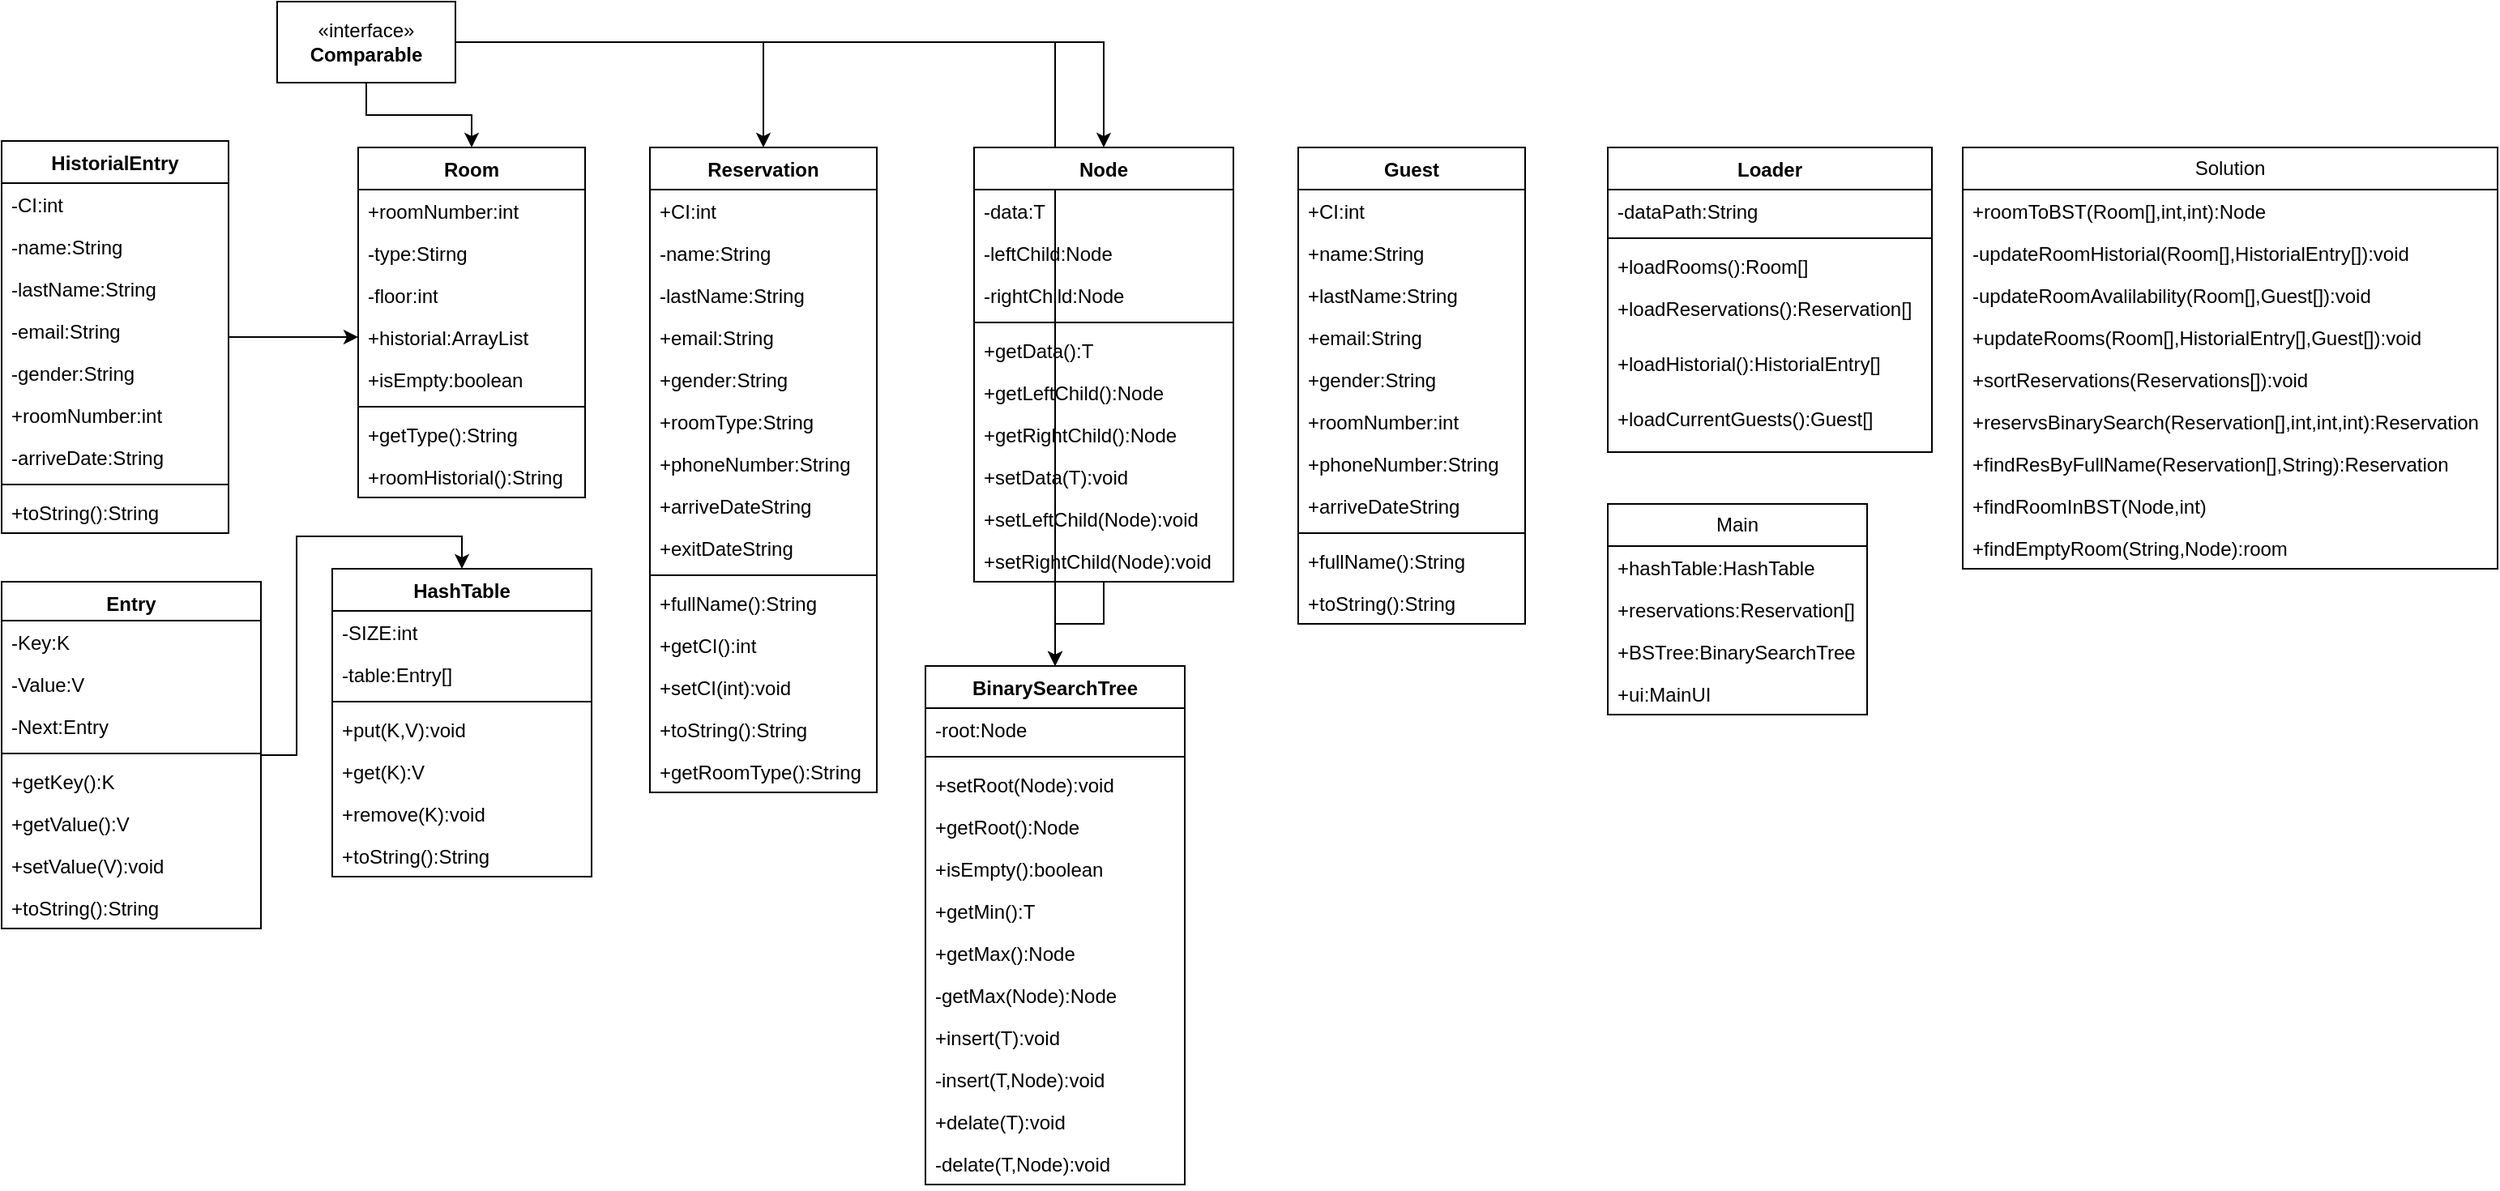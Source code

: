<mxfile version="21.5.2" type="github">
  <diagram name="Página-1" id="9d56kvR91II5bREh-H07">
    <mxGraphModel dx="880" dy="452" grid="1" gridSize="10" guides="1" tooltips="1" connect="1" arrows="1" fold="1" page="1" pageScale="1" pageWidth="827" pageHeight="1169" math="0" shadow="0">
      <root>
        <mxCell id="0" />
        <mxCell id="1" parent="0" />
        <mxCell id="7iWJkJuJJ0laCZjRY4Vl-5" value="Loader" style="swimlane;fontStyle=1;align=center;verticalAlign=top;childLayout=stackLayout;horizontal=1;startSize=26;horizontalStack=0;resizeParent=1;resizeParentMax=0;resizeLast=0;collapsible=1;marginBottom=0;whiteSpace=wrap;html=1;" vertex="1" parent="1">
          <mxGeometry x="1041" y="120" width="200" height="188" as="geometry" />
        </mxCell>
        <mxCell id="7iWJkJuJJ0laCZjRY4Vl-6" value="-dataPath:String" style="text;strokeColor=none;fillColor=none;align=left;verticalAlign=top;spacingLeft=4;spacingRight=4;overflow=hidden;rotatable=0;points=[[0,0.5],[1,0.5]];portConstraint=eastwest;whiteSpace=wrap;html=1;" vertex="1" parent="7iWJkJuJJ0laCZjRY4Vl-5">
          <mxGeometry y="26" width="200" height="26" as="geometry" />
        </mxCell>
        <mxCell id="7iWJkJuJJ0laCZjRY4Vl-7" value="" style="line;strokeWidth=1;fillColor=none;align=left;verticalAlign=middle;spacingTop=-1;spacingLeft=3;spacingRight=3;rotatable=0;labelPosition=right;points=[];portConstraint=eastwest;strokeColor=inherit;" vertex="1" parent="7iWJkJuJJ0laCZjRY4Vl-5">
          <mxGeometry y="52" width="200" height="8" as="geometry" />
        </mxCell>
        <mxCell id="7iWJkJuJJ0laCZjRY4Vl-8" value="+loadRooms():Room[]" style="text;strokeColor=none;fillColor=none;align=left;verticalAlign=top;spacingLeft=4;spacingRight=4;overflow=hidden;rotatable=0;points=[[0,0.5],[1,0.5]];portConstraint=eastwest;whiteSpace=wrap;html=1;" vertex="1" parent="7iWJkJuJJ0laCZjRY4Vl-5">
          <mxGeometry y="60" width="200" height="26" as="geometry" />
        </mxCell>
        <mxCell id="7iWJkJuJJ0laCZjRY4Vl-9" value="+loadReservations():Reservation[]" style="text;strokeColor=none;fillColor=none;align=left;verticalAlign=top;spacingLeft=4;spacingRight=4;overflow=hidden;rotatable=0;points=[[0,0.5],[1,0.5]];portConstraint=eastwest;whiteSpace=wrap;html=1;" vertex="1" parent="7iWJkJuJJ0laCZjRY4Vl-5">
          <mxGeometry y="86" width="200" height="34" as="geometry" />
        </mxCell>
        <mxCell id="7iWJkJuJJ0laCZjRY4Vl-10" value="+loadHistorial():HistorialEntry[]" style="text;strokeColor=none;fillColor=none;align=left;verticalAlign=top;spacingLeft=4;spacingRight=4;overflow=hidden;rotatable=0;points=[[0,0.5],[1,0.5]];portConstraint=eastwest;whiteSpace=wrap;html=1;" vertex="1" parent="7iWJkJuJJ0laCZjRY4Vl-5">
          <mxGeometry y="120" width="200" height="34" as="geometry" />
        </mxCell>
        <mxCell id="7iWJkJuJJ0laCZjRY4Vl-11" value="+loadCurrentGuests():Guest[]" style="text;strokeColor=none;fillColor=none;align=left;verticalAlign=top;spacingLeft=4;spacingRight=4;overflow=hidden;rotatable=0;points=[[0,0.5],[1,0.5]];portConstraint=eastwest;whiteSpace=wrap;html=1;" vertex="1" parent="7iWJkJuJJ0laCZjRY4Vl-5">
          <mxGeometry y="154" width="200" height="34" as="geometry" />
        </mxCell>
        <mxCell id="7iWJkJuJJ0laCZjRY4Vl-12" value="Room" style="swimlane;fontStyle=1;align=center;verticalAlign=top;childLayout=stackLayout;horizontal=1;startSize=26;horizontalStack=0;resizeParent=1;resizeParentMax=0;resizeLast=0;collapsible=1;marginBottom=0;whiteSpace=wrap;html=1;" vertex="1" parent="1">
          <mxGeometry x="270" y="120" width="140" height="216" as="geometry" />
        </mxCell>
        <mxCell id="7iWJkJuJJ0laCZjRY4Vl-13" value="+roomNumber:int" style="text;strokeColor=none;fillColor=none;align=left;verticalAlign=top;spacingLeft=4;spacingRight=4;overflow=hidden;rotatable=0;points=[[0,0.5],[1,0.5]];portConstraint=eastwest;whiteSpace=wrap;html=1;" vertex="1" parent="7iWJkJuJJ0laCZjRY4Vl-12">
          <mxGeometry y="26" width="140" height="26" as="geometry" />
        </mxCell>
        <mxCell id="7iWJkJuJJ0laCZjRY4Vl-16" value="-type:Stirng" style="text;strokeColor=none;fillColor=none;align=left;verticalAlign=top;spacingLeft=4;spacingRight=4;overflow=hidden;rotatable=0;points=[[0,0.5],[1,0.5]];portConstraint=eastwest;whiteSpace=wrap;html=1;" vertex="1" parent="7iWJkJuJJ0laCZjRY4Vl-12">
          <mxGeometry y="52" width="140" height="26" as="geometry" />
        </mxCell>
        <mxCell id="7iWJkJuJJ0laCZjRY4Vl-17" value="-floor:int" style="text;strokeColor=none;fillColor=none;align=left;verticalAlign=top;spacingLeft=4;spacingRight=4;overflow=hidden;rotatable=0;points=[[0,0.5],[1,0.5]];portConstraint=eastwest;whiteSpace=wrap;html=1;" vertex="1" parent="7iWJkJuJJ0laCZjRY4Vl-12">
          <mxGeometry y="78" width="140" height="26" as="geometry" />
        </mxCell>
        <mxCell id="7iWJkJuJJ0laCZjRY4Vl-18" value="+historial:ArrayList" style="text;strokeColor=none;fillColor=none;align=left;verticalAlign=top;spacingLeft=4;spacingRight=4;overflow=hidden;rotatable=0;points=[[0,0.5],[1,0.5]];portConstraint=eastwest;whiteSpace=wrap;html=1;" vertex="1" parent="7iWJkJuJJ0laCZjRY4Vl-12">
          <mxGeometry y="104" width="140" height="26" as="geometry" />
        </mxCell>
        <mxCell id="7iWJkJuJJ0laCZjRY4Vl-19" value="+isEmpty:boolean" style="text;strokeColor=none;fillColor=none;align=left;verticalAlign=top;spacingLeft=4;spacingRight=4;overflow=hidden;rotatable=0;points=[[0,0.5],[1,0.5]];portConstraint=eastwest;whiteSpace=wrap;html=1;" vertex="1" parent="7iWJkJuJJ0laCZjRY4Vl-12">
          <mxGeometry y="130" width="140" height="26" as="geometry" />
        </mxCell>
        <mxCell id="7iWJkJuJJ0laCZjRY4Vl-14" value="" style="line;strokeWidth=1;fillColor=none;align=left;verticalAlign=middle;spacingTop=-1;spacingLeft=3;spacingRight=3;rotatable=0;labelPosition=right;points=[];portConstraint=eastwest;strokeColor=inherit;" vertex="1" parent="7iWJkJuJJ0laCZjRY4Vl-12">
          <mxGeometry y="156" width="140" height="8" as="geometry" />
        </mxCell>
        <mxCell id="7iWJkJuJJ0laCZjRY4Vl-20" value="+getType():String" style="text;strokeColor=none;fillColor=none;align=left;verticalAlign=top;spacingLeft=4;spacingRight=4;overflow=hidden;rotatable=0;points=[[0,0.5],[1,0.5]];portConstraint=eastwest;whiteSpace=wrap;html=1;" vertex="1" parent="7iWJkJuJJ0laCZjRY4Vl-12">
          <mxGeometry y="164" width="140" height="26" as="geometry" />
        </mxCell>
        <mxCell id="7iWJkJuJJ0laCZjRY4Vl-21" value="+roomHistorial():String" style="text;strokeColor=none;fillColor=none;align=left;verticalAlign=top;spacingLeft=4;spacingRight=4;overflow=hidden;rotatable=0;points=[[0,0.5],[1,0.5]];portConstraint=eastwest;whiteSpace=wrap;html=1;" vertex="1" parent="7iWJkJuJJ0laCZjRY4Vl-12">
          <mxGeometry y="190" width="140" height="26" as="geometry" />
        </mxCell>
        <mxCell id="7iWJkJuJJ0laCZjRY4Vl-23" style="edgeStyle=orthogonalEdgeStyle;rounded=0;orthogonalLoop=1;jettySize=auto;html=1;entryX=0.5;entryY=0;entryDx=0;entryDy=0;" edge="1" parent="1" source="7iWJkJuJJ0laCZjRY4Vl-22" target="7iWJkJuJJ0laCZjRY4Vl-12">
          <mxGeometry relative="1" as="geometry" />
        </mxCell>
        <mxCell id="7iWJkJuJJ0laCZjRY4Vl-28" style="edgeStyle=orthogonalEdgeStyle;rounded=0;orthogonalLoop=1;jettySize=auto;html=1;entryX=0.5;entryY=0;entryDx=0;entryDy=0;" edge="1" parent="1" source="7iWJkJuJJ0laCZjRY4Vl-22" target="7iWJkJuJJ0laCZjRY4Vl-24">
          <mxGeometry relative="1" as="geometry" />
        </mxCell>
        <mxCell id="7iWJkJuJJ0laCZjRY4Vl-46" style="edgeStyle=orthogonalEdgeStyle;rounded=0;orthogonalLoop=1;jettySize=auto;html=1;entryX=0.5;entryY=0;entryDx=0;entryDy=0;" edge="1" parent="1" source="7iWJkJuJJ0laCZjRY4Vl-22" target="7iWJkJuJJ0laCZjRY4Vl-42">
          <mxGeometry relative="1" as="geometry" />
        </mxCell>
        <mxCell id="TbbatcDGDW8jOOFqijv0-23" style="edgeStyle=orthogonalEdgeStyle;rounded=0;orthogonalLoop=1;jettySize=auto;html=1;" edge="1" parent="1" source="7iWJkJuJJ0laCZjRY4Vl-22" target="TbbatcDGDW8jOOFqijv0-17">
          <mxGeometry relative="1" as="geometry" />
        </mxCell>
        <mxCell id="7iWJkJuJJ0laCZjRY4Vl-22" value="«interface»&lt;br&gt;&lt;b&gt;Comparable&lt;/b&gt;" style="html=1;whiteSpace=wrap;" vertex="1" parent="1">
          <mxGeometry x="220" y="30" width="110" height="50" as="geometry" />
        </mxCell>
        <mxCell id="7iWJkJuJJ0laCZjRY4Vl-24" value="Reservation" style="swimlane;fontStyle=1;align=center;verticalAlign=top;childLayout=stackLayout;horizontal=1;startSize=26;horizontalStack=0;resizeParent=1;resizeParentMax=0;resizeLast=0;collapsible=1;marginBottom=0;whiteSpace=wrap;html=1;" vertex="1" parent="1">
          <mxGeometry x="450" y="120" width="140" height="398" as="geometry" />
        </mxCell>
        <mxCell id="7iWJkJuJJ0laCZjRY4Vl-25" value="+CI:int" style="text;strokeColor=none;fillColor=none;align=left;verticalAlign=top;spacingLeft=4;spacingRight=4;overflow=hidden;rotatable=0;points=[[0,0.5],[1,0.5]];portConstraint=eastwest;whiteSpace=wrap;html=1;" vertex="1" parent="7iWJkJuJJ0laCZjRY4Vl-24">
          <mxGeometry y="26" width="140" height="26" as="geometry" />
        </mxCell>
        <mxCell id="7iWJkJuJJ0laCZjRY4Vl-29" value="-name:String" style="text;strokeColor=none;fillColor=none;align=left;verticalAlign=top;spacingLeft=4;spacingRight=4;overflow=hidden;rotatable=0;points=[[0,0.5],[1,0.5]];portConstraint=eastwest;whiteSpace=wrap;html=1;" vertex="1" parent="7iWJkJuJJ0laCZjRY4Vl-24">
          <mxGeometry y="52" width="140" height="26" as="geometry" />
        </mxCell>
        <mxCell id="7iWJkJuJJ0laCZjRY4Vl-30" value="-lastName:String" style="text;strokeColor=none;fillColor=none;align=left;verticalAlign=top;spacingLeft=4;spacingRight=4;overflow=hidden;rotatable=0;points=[[0,0.5],[1,0.5]];portConstraint=eastwest;whiteSpace=wrap;html=1;" vertex="1" parent="7iWJkJuJJ0laCZjRY4Vl-24">
          <mxGeometry y="78" width="140" height="26" as="geometry" />
        </mxCell>
        <mxCell id="7iWJkJuJJ0laCZjRY4Vl-31" value="+email:String" style="text;strokeColor=none;fillColor=none;align=left;verticalAlign=top;spacingLeft=4;spacingRight=4;overflow=hidden;rotatable=0;points=[[0,0.5],[1,0.5]];portConstraint=eastwest;whiteSpace=wrap;html=1;" vertex="1" parent="7iWJkJuJJ0laCZjRY4Vl-24">
          <mxGeometry y="104" width="140" height="26" as="geometry" />
        </mxCell>
        <mxCell id="7iWJkJuJJ0laCZjRY4Vl-32" value="+gender:String" style="text;strokeColor=none;fillColor=none;align=left;verticalAlign=top;spacingLeft=4;spacingRight=4;overflow=hidden;rotatable=0;points=[[0,0.5],[1,0.5]];portConstraint=eastwest;whiteSpace=wrap;html=1;" vertex="1" parent="7iWJkJuJJ0laCZjRY4Vl-24">
          <mxGeometry y="130" width="140" height="26" as="geometry" />
        </mxCell>
        <mxCell id="7iWJkJuJJ0laCZjRY4Vl-33" value="+roomType:String" style="text;strokeColor=none;fillColor=none;align=left;verticalAlign=top;spacingLeft=4;spacingRight=4;overflow=hidden;rotatable=0;points=[[0,0.5],[1,0.5]];portConstraint=eastwest;whiteSpace=wrap;html=1;" vertex="1" parent="7iWJkJuJJ0laCZjRY4Vl-24">
          <mxGeometry y="156" width="140" height="26" as="geometry" />
        </mxCell>
        <mxCell id="7iWJkJuJJ0laCZjRY4Vl-34" value="+phoneNumber:String" style="text;strokeColor=none;fillColor=none;align=left;verticalAlign=top;spacingLeft=4;spacingRight=4;overflow=hidden;rotatable=0;points=[[0,0.5],[1,0.5]];portConstraint=eastwest;whiteSpace=wrap;html=1;" vertex="1" parent="7iWJkJuJJ0laCZjRY4Vl-24">
          <mxGeometry y="182" width="140" height="26" as="geometry" />
        </mxCell>
        <mxCell id="7iWJkJuJJ0laCZjRY4Vl-35" value="+arriveDateString" style="text;strokeColor=none;fillColor=none;align=left;verticalAlign=top;spacingLeft=4;spacingRight=4;overflow=hidden;rotatable=0;points=[[0,0.5],[1,0.5]];portConstraint=eastwest;whiteSpace=wrap;html=1;" vertex="1" parent="7iWJkJuJJ0laCZjRY4Vl-24">
          <mxGeometry y="208" width="140" height="26" as="geometry" />
        </mxCell>
        <mxCell id="7iWJkJuJJ0laCZjRY4Vl-36" value="+exitDateString" style="text;strokeColor=none;fillColor=none;align=left;verticalAlign=top;spacingLeft=4;spacingRight=4;overflow=hidden;rotatable=0;points=[[0,0.5],[1,0.5]];portConstraint=eastwest;whiteSpace=wrap;html=1;" vertex="1" parent="7iWJkJuJJ0laCZjRY4Vl-24">
          <mxGeometry y="234" width="140" height="26" as="geometry" />
        </mxCell>
        <mxCell id="7iWJkJuJJ0laCZjRY4Vl-26" value="" style="line;strokeWidth=1;fillColor=none;align=left;verticalAlign=middle;spacingTop=-1;spacingLeft=3;spacingRight=3;rotatable=0;labelPosition=right;points=[];portConstraint=eastwest;strokeColor=inherit;" vertex="1" parent="7iWJkJuJJ0laCZjRY4Vl-24">
          <mxGeometry y="260" width="140" height="8" as="geometry" />
        </mxCell>
        <mxCell id="7iWJkJuJJ0laCZjRY4Vl-27" value="+fullName():String" style="text;strokeColor=none;fillColor=none;align=left;verticalAlign=top;spacingLeft=4;spacingRight=4;overflow=hidden;rotatable=0;points=[[0,0.5],[1,0.5]];portConstraint=eastwest;whiteSpace=wrap;html=1;" vertex="1" parent="7iWJkJuJJ0laCZjRY4Vl-24">
          <mxGeometry y="268" width="140" height="26" as="geometry" />
        </mxCell>
        <mxCell id="7iWJkJuJJ0laCZjRY4Vl-38" value="+getCI():int" style="text;strokeColor=none;fillColor=none;align=left;verticalAlign=top;spacingLeft=4;spacingRight=4;overflow=hidden;rotatable=0;points=[[0,0.5],[1,0.5]];portConstraint=eastwest;whiteSpace=wrap;html=1;" vertex="1" parent="7iWJkJuJJ0laCZjRY4Vl-24">
          <mxGeometry y="294" width="140" height="26" as="geometry" />
        </mxCell>
        <mxCell id="7iWJkJuJJ0laCZjRY4Vl-39" value="+setCI(int):void" style="text;strokeColor=none;fillColor=none;align=left;verticalAlign=top;spacingLeft=4;spacingRight=4;overflow=hidden;rotatable=0;points=[[0,0.5],[1,0.5]];portConstraint=eastwest;whiteSpace=wrap;html=1;" vertex="1" parent="7iWJkJuJJ0laCZjRY4Vl-24">
          <mxGeometry y="320" width="140" height="26" as="geometry" />
        </mxCell>
        <mxCell id="7iWJkJuJJ0laCZjRY4Vl-40" value="+toString():String" style="text;strokeColor=none;fillColor=none;align=left;verticalAlign=top;spacingLeft=4;spacingRight=4;overflow=hidden;rotatable=0;points=[[0,0.5],[1,0.5]];portConstraint=eastwest;whiteSpace=wrap;html=1;" vertex="1" parent="7iWJkJuJJ0laCZjRY4Vl-24">
          <mxGeometry y="346" width="140" height="26" as="geometry" />
        </mxCell>
        <mxCell id="7iWJkJuJJ0laCZjRY4Vl-41" value="+getRoomType():String" style="text;strokeColor=none;fillColor=none;align=left;verticalAlign=top;spacingLeft=4;spacingRight=4;overflow=hidden;rotatable=0;points=[[0,0.5],[1,0.5]];portConstraint=eastwest;whiteSpace=wrap;html=1;" vertex="1" parent="7iWJkJuJJ0laCZjRY4Vl-24">
          <mxGeometry y="372" width="140" height="26" as="geometry" />
        </mxCell>
        <mxCell id="TbbatcDGDW8jOOFqijv0-45" style="edgeStyle=orthogonalEdgeStyle;rounded=0;orthogonalLoop=1;jettySize=auto;html=1;entryX=0.5;entryY=0;entryDx=0;entryDy=0;" edge="1" parent="1" source="7iWJkJuJJ0laCZjRY4Vl-42" target="TbbatcDGDW8jOOFqijv0-17">
          <mxGeometry relative="1" as="geometry" />
        </mxCell>
        <mxCell id="7iWJkJuJJ0laCZjRY4Vl-42" value="Node" style="swimlane;fontStyle=1;align=center;verticalAlign=top;childLayout=stackLayout;horizontal=1;startSize=26;horizontalStack=0;resizeParent=1;resizeParentMax=0;resizeLast=0;collapsible=1;marginBottom=0;whiteSpace=wrap;html=1;" vertex="1" parent="1">
          <mxGeometry x="650" y="120" width="160" height="268" as="geometry" />
        </mxCell>
        <mxCell id="7iWJkJuJJ0laCZjRY4Vl-43" value="-data:T" style="text;strokeColor=none;fillColor=none;align=left;verticalAlign=top;spacingLeft=4;spacingRight=4;overflow=hidden;rotatable=0;points=[[0,0.5],[1,0.5]];portConstraint=eastwest;whiteSpace=wrap;html=1;" vertex="1" parent="7iWJkJuJJ0laCZjRY4Vl-42">
          <mxGeometry y="26" width="160" height="26" as="geometry" />
        </mxCell>
        <mxCell id="7iWJkJuJJ0laCZjRY4Vl-47" value="-leftChild:Node" style="text;strokeColor=none;fillColor=none;align=left;verticalAlign=top;spacingLeft=4;spacingRight=4;overflow=hidden;rotatable=0;points=[[0,0.5],[1,0.5]];portConstraint=eastwest;whiteSpace=wrap;html=1;" vertex="1" parent="7iWJkJuJJ0laCZjRY4Vl-42">
          <mxGeometry y="52" width="160" height="26" as="geometry" />
        </mxCell>
        <mxCell id="7iWJkJuJJ0laCZjRY4Vl-48" value="-rightChild:Node" style="text;strokeColor=none;fillColor=none;align=left;verticalAlign=top;spacingLeft=4;spacingRight=4;overflow=hidden;rotatable=0;points=[[0,0.5],[1,0.5]];portConstraint=eastwest;whiteSpace=wrap;html=1;" vertex="1" parent="7iWJkJuJJ0laCZjRY4Vl-42">
          <mxGeometry y="78" width="160" height="26" as="geometry" />
        </mxCell>
        <mxCell id="7iWJkJuJJ0laCZjRY4Vl-44" value="" style="line;strokeWidth=1;fillColor=none;align=left;verticalAlign=middle;spacingTop=-1;spacingLeft=3;spacingRight=3;rotatable=0;labelPosition=right;points=[];portConstraint=eastwest;strokeColor=inherit;" vertex="1" parent="7iWJkJuJJ0laCZjRY4Vl-42">
          <mxGeometry y="104" width="160" height="8" as="geometry" />
        </mxCell>
        <mxCell id="7iWJkJuJJ0laCZjRY4Vl-45" value="+getData():T" style="text;strokeColor=none;fillColor=none;align=left;verticalAlign=top;spacingLeft=4;spacingRight=4;overflow=hidden;rotatable=0;points=[[0,0.5],[1,0.5]];portConstraint=eastwest;whiteSpace=wrap;html=1;" vertex="1" parent="7iWJkJuJJ0laCZjRY4Vl-42">
          <mxGeometry y="112" width="160" height="26" as="geometry" />
        </mxCell>
        <mxCell id="7iWJkJuJJ0laCZjRY4Vl-49" value="+getLeftChild():Node" style="text;strokeColor=none;fillColor=none;align=left;verticalAlign=top;spacingLeft=4;spacingRight=4;overflow=hidden;rotatable=0;points=[[0,0.5],[1,0.5]];portConstraint=eastwest;whiteSpace=wrap;html=1;" vertex="1" parent="7iWJkJuJJ0laCZjRY4Vl-42">
          <mxGeometry y="138" width="160" height="26" as="geometry" />
        </mxCell>
        <mxCell id="7iWJkJuJJ0laCZjRY4Vl-50" value="+getRightChild():Node" style="text;strokeColor=none;fillColor=none;align=left;verticalAlign=top;spacingLeft=4;spacingRight=4;overflow=hidden;rotatable=0;points=[[0,0.5],[1,0.5]];portConstraint=eastwest;whiteSpace=wrap;html=1;" vertex="1" parent="7iWJkJuJJ0laCZjRY4Vl-42">
          <mxGeometry y="164" width="160" height="26" as="geometry" />
        </mxCell>
        <mxCell id="7iWJkJuJJ0laCZjRY4Vl-51" value="+setData(T):void" style="text;strokeColor=none;fillColor=none;align=left;verticalAlign=top;spacingLeft=4;spacingRight=4;overflow=hidden;rotatable=0;points=[[0,0.5],[1,0.5]];portConstraint=eastwest;whiteSpace=wrap;html=1;" vertex="1" parent="7iWJkJuJJ0laCZjRY4Vl-42">
          <mxGeometry y="190" width="160" height="26" as="geometry" />
        </mxCell>
        <mxCell id="7iWJkJuJJ0laCZjRY4Vl-52" value="+setLeftChild(Node):void" style="text;strokeColor=none;fillColor=none;align=left;verticalAlign=top;spacingLeft=4;spacingRight=4;overflow=hidden;rotatable=0;points=[[0,0.5],[1,0.5]];portConstraint=eastwest;whiteSpace=wrap;html=1;" vertex="1" parent="7iWJkJuJJ0laCZjRY4Vl-42">
          <mxGeometry y="216" width="160" height="26" as="geometry" />
        </mxCell>
        <mxCell id="7iWJkJuJJ0laCZjRY4Vl-53" value="+setRightChild(Node):void" style="text;strokeColor=none;fillColor=none;align=left;verticalAlign=top;spacingLeft=4;spacingRight=4;overflow=hidden;rotatable=0;points=[[0,0.5],[1,0.5]];portConstraint=eastwest;whiteSpace=wrap;html=1;" vertex="1" parent="7iWJkJuJJ0laCZjRY4Vl-42">
          <mxGeometry y="242" width="160" height="26" as="geometry" />
        </mxCell>
        <mxCell id="7iWJkJuJJ0laCZjRY4Vl-91" style="edgeStyle=orthogonalEdgeStyle;rounded=0;orthogonalLoop=1;jettySize=auto;html=1;entryX=0;entryY=0.5;entryDx=0;entryDy=0;" edge="1" parent="1" source="7iWJkJuJJ0laCZjRY4Vl-55" target="7iWJkJuJJ0laCZjRY4Vl-18">
          <mxGeometry relative="1" as="geometry" />
        </mxCell>
        <mxCell id="7iWJkJuJJ0laCZjRY4Vl-55" value="HistorialEntry" style="swimlane;fontStyle=1;align=center;verticalAlign=top;childLayout=stackLayout;horizontal=1;startSize=26;horizontalStack=0;resizeParent=1;resizeParentMax=0;resizeLast=0;collapsible=1;marginBottom=0;whiteSpace=wrap;html=1;" vertex="1" parent="1">
          <mxGeometry x="50" y="116" width="140" height="242" as="geometry" />
        </mxCell>
        <mxCell id="7iWJkJuJJ0laCZjRY4Vl-56" value="-CI:int" style="text;strokeColor=none;fillColor=none;align=left;verticalAlign=top;spacingLeft=4;spacingRight=4;overflow=hidden;rotatable=0;points=[[0,0.5],[1,0.5]];portConstraint=eastwest;whiteSpace=wrap;html=1;" vertex="1" parent="7iWJkJuJJ0laCZjRY4Vl-55">
          <mxGeometry y="26" width="140" height="26" as="geometry" />
        </mxCell>
        <mxCell id="7iWJkJuJJ0laCZjRY4Vl-57" value="-name:String" style="text;strokeColor=none;fillColor=none;align=left;verticalAlign=top;spacingLeft=4;spacingRight=4;overflow=hidden;rotatable=0;points=[[0,0.5],[1,0.5]];portConstraint=eastwest;whiteSpace=wrap;html=1;" vertex="1" parent="7iWJkJuJJ0laCZjRY4Vl-55">
          <mxGeometry y="52" width="140" height="26" as="geometry" />
        </mxCell>
        <mxCell id="7iWJkJuJJ0laCZjRY4Vl-58" value="-lastName:String" style="text;strokeColor=none;fillColor=none;align=left;verticalAlign=top;spacingLeft=4;spacingRight=4;overflow=hidden;rotatable=0;points=[[0,0.5],[1,0.5]];portConstraint=eastwest;whiteSpace=wrap;html=1;" vertex="1" parent="7iWJkJuJJ0laCZjRY4Vl-55">
          <mxGeometry y="78" width="140" height="26" as="geometry" />
        </mxCell>
        <mxCell id="7iWJkJuJJ0laCZjRY4Vl-59" value="-email:String" style="text;strokeColor=none;fillColor=none;align=left;verticalAlign=top;spacingLeft=4;spacingRight=4;overflow=hidden;rotatable=0;points=[[0,0.5],[1,0.5]];portConstraint=eastwest;whiteSpace=wrap;html=1;" vertex="1" parent="7iWJkJuJJ0laCZjRY4Vl-55">
          <mxGeometry y="104" width="140" height="26" as="geometry" />
        </mxCell>
        <mxCell id="7iWJkJuJJ0laCZjRY4Vl-60" value="-gender:String" style="text;strokeColor=none;fillColor=none;align=left;verticalAlign=top;spacingLeft=4;spacingRight=4;overflow=hidden;rotatable=0;points=[[0,0.5],[1,0.5]];portConstraint=eastwest;whiteSpace=wrap;html=1;" vertex="1" parent="7iWJkJuJJ0laCZjRY4Vl-55">
          <mxGeometry y="130" width="140" height="26" as="geometry" />
        </mxCell>
        <mxCell id="7iWJkJuJJ0laCZjRY4Vl-62" value="+roomNumber:int" style="text;strokeColor=none;fillColor=none;align=left;verticalAlign=top;spacingLeft=4;spacingRight=4;overflow=hidden;rotatable=0;points=[[0,0.5],[1,0.5]];portConstraint=eastwest;whiteSpace=wrap;html=1;" vertex="1" parent="7iWJkJuJJ0laCZjRY4Vl-55">
          <mxGeometry y="156" width="140" height="26" as="geometry" />
        </mxCell>
        <mxCell id="7iWJkJuJJ0laCZjRY4Vl-63" value="-arriveDate:String" style="text;strokeColor=none;fillColor=none;align=left;verticalAlign=top;spacingLeft=4;spacingRight=4;overflow=hidden;rotatable=0;points=[[0,0.5],[1,0.5]];portConstraint=eastwest;whiteSpace=wrap;html=1;" vertex="1" parent="7iWJkJuJJ0laCZjRY4Vl-55">
          <mxGeometry y="182" width="140" height="26" as="geometry" />
        </mxCell>
        <mxCell id="7iWJkJuJJ0laCZjRY4Vl-65" value="" style="line;strokeWidth=1;fillColor=none;align=left;verticalAlign=middle;spacingTop=-1;spacingLeft=3;spacingRight=3;rotatable=0;labelPosition=right;points=[];portConstraint=eastwest;strokeColor=inherit;" vertex="1" parent="7iWJkJuJJ0laCZjRY4Vl-55">
          <mxGeometry y="208" width="140" height="8" as="geometry" />
        </mxCell>
        <mxCell id="7iWJkJuJJ0laCZjRY4Vl-69" value="+toString():String" style="text;strokeColor=none;fillColor=none;align=left;verticalAlign=top;spacingLeft=4;spacingRight=4;overflow=hidden;rotatable=0;points=[[0,0.5],[1,0.5]];portConstraint=eastwest;whiteSpace=wrap;html=1;" vertex="1" parent="7iWJkJuJJ0laCZjRY4Vl-55">
          <mxGeometry y="216" width="140" height="26" as="geometry" />
        </mxCell>
        <mxCell id="7iWJkJuJJ0laCZjRY4Vl-90" style="edgeStyle=orthogonalEdgeStyle;rounded=0;orthogonalLoop=1;jettySize=auto;html=1;entryX=0.5;entryY=0;entryDx=0;entryDy=0;" edge="1" parent="1" source="7iWJkJuJJ0laCZjRY4Vl-71" target="7iWJkJuJJ0laCZjRY4Vl-82">
          <mxGeometry relative="1" as="geometry" />
        </mxCell>
        <mxCell id="7iWJkJuJJ0laCZjRY4Vl-71" value="Entry" style="swimlane;fontStyle=1;align=center;verticalAlign=top;childLayout=stackLayout;horizontal=1;startSize=24;horizontalStack=0;resizeParent=1;resizeParentMax=0;resizeLast=0;collapsible=1;marginBottom=0;whiteSpace=wrap;html=1;" vertex="1" parent="1">
          <mxGeometry x="50" y="388" width="160" height="214" as="geometry" />
        </mxCell>
        <mxCell id="7iWJkJuJJ0laCZjRY4Vl-72" value="-Key:K" style="text;strokeColor=none;fillColor=none;align=left;verticalAlign=top;spacingLeft=4;spacingRight=4;overflow=hidden;rotatable=0;points=[[0,0.5],[1,0.5]];portConstraint=eastwest;whiteSpace=wrap;html=1;" vertex="1" parent="7iWJkJuJJ0laCZjRY4Vl-71">
          <mxGeometry y="24" width="160" height="26" as="geometry" />
        </mxCell>
        <mxCell id="7iWJkJuJJ0laCZjRY4Vl-77" value="-Value:V" style="text;strokeColor=none;fillColor=none;align=left;verticalAlign=top;spacingLeft=4;spacingRight=4;overflow=hidden;rotatable=0;points=[[0,0.5],[1,0.5]];portConstraint=eastwest;whiteSpace=wrap;html=1;" vertex="1" parent="7iWJkJuJJ0laCZjRY4Vl-71">
          <mxGeometry y="50" width="160" height="26" as="geometry" />
        </mxCell>
        <mxCell id="7iWJkJuJJ0laCZjRY4Vl-78" value="-Next:Entry" style="text;strokeColor=none;fillColor=none;align=left;verticalAlign=top;spacingLeft=4;spacingRight=4;overflow=hidden;rotatable=0;points=[[0,0.5],[1,0.5]];portConstraint=eastwest;whiteSpace=wrap;html=1;" vertex="1" parent="7iWJkJuJJ0laCZjRY4Vl-71">
          <mxGeometry y="76" width="160" height="26" as="geometry" />
        </mxCell>
        <mxCell id="7iWJkJuJJ0laCZjRY4Vl-73" value="" style="line;strokeWidth=1;fillColor=none;align=left;verticalAlign=middle;spacingTop=-1;spacingLeft=3;spacingRight=3;rotatable=0;labelPosition=right;points=[];portConstraint=eastwest;strokeColor=inherit;" vertex="1" parent="7iWJkJuJJ0laCZjRY4Vl-71">
          <mxGeometry y="102" width="160" height="8" as="geometry" />
        </mxCell>
        <mxCell id="7iWJkJuJJ0laCZjRY4Vl-74" value="+getKey():K" style="text;strokeColor=none;fillColor=none;align=left;verticalAlign=top;spacingLeft=4;spacingRight=4;overflow=hidden;rotatable=0;points=[[0,0.5],[1,0.5]];portConstraint=eastwest;whiteSpace=wrap;html=1;" vertex="1" parent="7iWJkJuJJ0laCZjRY4Vl-71">
          <mxGeometry y="110" width="160" height="26" as="geometry" />
        </mxCell>
        <mxCell id="7iWJkJuJJ0laCZjRY4Vl-79" value="+getValue():V" style="text;strokeColor=none;fillColor=none;align=left;verticalAlign=top;spacingLeft=4;spacingRight=4;overflow=hidden;rotatable=0;points=[[0,0.5],[1,0.5]];portConstraint=eastwest;whiteSpace=wrap;html=1;" vertex="1" parent="7iWJkJuJJ0laCZjRY4Vl-71">
          <mxGeometry y="136" width="160" height="26" as="geometry" />
        </mxCell>
        <mxCell id="7iWJkJuJJ0laCZjRY4Vl-81" value="+setValue(V):void" style="text;strokeColor=none;fillColor=none;align=left;verticalAlign=top;spacingLeft=4;spacingRight=4;overflow=hidden;rotatable=0;points=[[0,0.5],[1,0.5]];portConstraint=eastwest;whiteSpace=wrap;html=1;" vertex="1" parent="7iWJkJuJJ0laCZjRY4Vl-71">
          <mxGeometry y="162" width="160" height="26" as="geometry" />
        </mxCell>
        <mxCell id="7iWJkJuJJ0laCZjRY4Vl-80" value="+toString():String" style="text;strokeColor=none;fillColor=none;align=left;verticalAlign=top;spacingLeft=4;spacingRight=4;overflow=hidden;rotatable=0;points=[[0,0.5],[1,0.5]];portConstraint=eastwest;whiteSpace=wrap;html=1;" vertex="1" parent="7iWJkJuJJ0laCZjRY4Vl-71">
          <mxGeometry y="188" width="160" height="26" as="geometry" />
        </mxCell>
        <mxCell id="7iWJkJuJJ0laCZjRY4Vl-82" value="HashTable" style="swimlane;fontStyle=1;align=center;verticalAlign=top;childLayout=stackLayout;horizontal=1;startSize=26;horizontalStack=0;resizeParent=1;resizeParentMax=0;resizeLast=0;collapsible=1;marginBottom=0;whiteSpace=wrap;html=1;" vertex="1" parent="1">
          <mxGeometry x="254" y="380" width="160" height="190" as="geometry" />
        </mxCell>
        <mxCell id="7iWJkJuJJ0laCZjRY4Vl-83" value="-SIZE:int" style="text;strokeColor=none;fillColor=none;align=left;verticalAlign=top;spacingLeft=4;spacingRight=4;overflow=hidden;rotatable=0;points=[[0,0.5],[1,0.5]];portConstraint=eastwest;whiteSpace=wrap;html=1;" vertex="1" parent="7iWJkJuJJ0laCZjRY4Vl-82">
          <mxGeometry y="26" width="160" height="26" as="geometry" />
        </mxCell>
        <mxCell id="7iWJkJuJJ0laCZjRY4Vl-86" value="-table:Entry[]" style="text;strokeColor=none;fillColor=none;align=left;verticalAlign=top;spacingLeft=4;spacingRight=4;overflow=hidden;rotatable=0;points=[[0,0.5],[1,0.5]];portConstraint=eastwest;whiteSpace=wrap;html=1;" vertex="1" parent="7iWJkJuJJ0laCZjRY4Vl-82">
          <mxGeometry y="52" width="160" height="26" as="geometry" />
        </mxCell>
        <mxCell id="7iWJkJuJJ0laCZjRY4Vl-84" value="" style="line;strokeWidth=1;fillColor=none;align=left;verticalAlign=middle;spacingTop=-1;spacingLeft=3;spacingRight=3;rotatable=0;labelPosition=right;points=[];portConstraint=eastwest;strokeColor=inherit;" vertex="1" parent="7iWJkJuJJ0laCZjRY4Vl-82">
          <mxGeometry y="78" width="160" height="8" as="geometry" />
        </mxCell>
        <mxCell id="7iWJkJuJJ0laCZjRY4Vl-85" value="+put(K,V):void" style="text;strokeColor=none;fillColor=none;align=left;verticalAlign=top;spacingLeft=4;spacingRight=4;overflow=hidden;rotatable=0;points=[[0,0.5],[1,0.5]];portConstraint=eastwest;whiteSpace=wrap;html=1;" vertex="1" parent="7iWJkJuJJ0laCZjRY4Vl-82">
          <mxGeometry y="86" width="160" height="26" as="geometry" />
        </mxCell>
        <mxCell id="7iWJkJuJJ0laCZjRY4Vl-87" value="+get(K):V" style="text;strokeColor=none;fillColor=none;align=left;verticalAlign=top;spacingLeft=4;spacingRight=4;overflow=hidden;rotatable=0;points=[[0,0.5],[1,0.5]];portConstraint=eastwest;whiteSpace=wrap;html=1;" vertex="1" parent="7iWJkJuJJ0laCZjRY4Vl-82">
          <mxGeometry y="112" width="160" height="26" as="geometry" />
        </mxCell>
        <mxCell id="7iWJkJuJJ0laCZjRY4Vl-88" value="+remove(K):void" style="text;strokeColor=none;fillColor=none;align=left;verticalAlign=top;spacingLeft=4;spacingRight=4;overflow=hidden;rotatable=0;points=[[0,0.5],[1,0.5]];portConstraint=eastwest;whiteSpace=wrap;html=1;" vertex="1" parent="7iWJkJuJJ0laCZjRY4Vl-82">
          <mxGeometry y="138" width="160" height="26" as="geometry" />
        </mxCell>
        <mxCell id="7iWJkJuJJ0laCZjRY4Vl-89" value="+toString():String" style="text;strokeColor=none;fillColor=none;align=left;verticalAlign=top;spacingLeft=4;spacingRight=4;overflow=hidden;rotatable=0;points=[[0,0.5],[1,0.5]];portConstraint=eastwest;whiteSpace=wrap;html=1;" vertex="1" parent="7iWJkJuJJ0laCZjRY4Vl-82">
          <mxGeometry y="164" width="160" height="26" as="geometry" />
        </mxCell>
        <mxCell id="TbbatcDGDW8jOOFqijv0-1" value="Guest" style="swimlane;fontStyle=1;align=center;verticalAlign=top;childLayout=stackLayout;horizontal=1;startSize=26;horizontalStack=0;resizeParent=1;resizeParentMax=0;resizeLast=0;collapsible=1;marginBottom=0;whiteSpace=wrap;html=1;" vertex="1" parent="1">
          <mxGeometry x="850" y="120" width="140" height="294" as="geometry" />
        </mxCell>
        <mxCell id="TbbatcDGDW8jOOFqijv0-2" value="+CI:int" style="text;strokeColor=none;fillColor=none;align=left;verticalAlign=top;spacingLeft=4;spacingRight=4;overflow=hidden;rotatable=0;points=[[0,0.5],[1,0.5]];portConstraint=eastwest;whiteSpace=wrap;html=1;" vertex="1" parent="TbbatcDGDW8jOOFqijv0-1">
          <mxGeometry y="26" width="140" height="26" as="geometry" />
        </mxCell>
        <mxCell id="TbbatcDGDW8jOOFqijv0-3" value="+name:String" style="text;strokeColor=none;fillColor=none;align=left;verticalAlign=top;spacingLeft=4;spacingRight=4;overflow=hidden;rotatable=0;points=[[0,0.5],[1,0.5]];portConstraint=eastwest;whiteSpace=wrap;html=1;" vertex="1" parent="TbbatcDGDW8jOOFqijv0-1">
          <mxGeometry y="52" width="140" height="26" as="geometry" />
        </mxCell>
        <mxCell id="TbbatcDGDW8jOOFqijv0-4" value="+lastName:String" style="text;strokeColor=none;fillColor=none;align=left;verticalAlign=top;spacingLeft=4;spacingRight=4;overflow=hidden;rotatable=0;points=[[0,0.5],[1,0.5]];portConstraint=eastwest;whiteSpace=wrap;html=1;" vertex="1" parent="TbbatcDGDW8jOOFqijv0-1">
          <mxGeometry y="78" width="140" height="26" as="geometry" />
        </mxCell>
        <mxCell id="TbbatcDGDW8jOOFqijv0-5" value="+email:String" style="text;strokeColor=none;fillColor=none;align=left;verticalAlign=top;spacingLeft=4;spacingRight=4;overflow=hidden;rotatable=0;points=[[0,0.5],[1,0.5]];portConstraint=eastwest;whiteSpace=wrap;html=1;" vertex="1" parent="TbbatcDGDW8jOOFqijv0-1">
          <mxGeometry y="104" width="140" height="26" as="geometry" />
        </mxCell>
        <mxCell id="TbbatcDGDW8jOOFqijv0-6" value="+gender:String" style="text;strokeColor=none;fillColor=none;align=left;verticalAlign=top;spacingLeft=4;spacingRight=4;overflow=hidden;rotatable=0;points=[[0,0.5],[1,0.5]];portConstraint=eastwest;whiteSpace=wrap;html=1;" vertex="1" parent="TbbatcDGDW8jOOFqijv0-1">
          <mxGeometry y="130" width="140" height="26" as="geometry" />
        </mxCell>
        <mxCell id="TbbatcDGDW8jOOFqijv0-7" value="+roomNumber:int" style="text;strokeColor=none;fillColor=none;align=left;verticalAlign=top;spacingLeft=4;spacingRight=4;overflow=hidden;rotatable=0;points=[[0,0.5],[1,0.5]];portConstraint=eastwest;whiteSpace=wrap;html=1;" vertex="1" parent="TbbatcDGDW8jOOFqijv0-1">
          <mxGeometry y="156" width="140" height="26" as="geometry" />
        </mxCell>
        <mxCell id="TbbatcDGDW8jOOFqijv0-8" value="+phoneNumber:String" style="text;strokeColor=none;fillColor=none;align=left;verticalAlign=top;spacingLeft=4;spacingRight=4;overflow=hidden;rotatable=0;points=[[0,0.5],[1,0.5]];portConstraint=eastwest;whiteSpace=wrap;html=1;" vertex="1" parent="TbbatcDGDW8jOOFqijv0-1">
          <mxGeometry y="182" width="140" height="26" as="geometry" />
        </mxCell>
        <mxCell id="TbbatcDGDW8jOOFqijv0-9" value="+arriveDateString" style="text;strokeColor=none;fillColor=none;align=left;verticalAlign=top;spacingLeft=4;spacingRight=4;overflow=hidden;rotatable=0;points=[[0,0.5],[1,0.5]];portConstraint=eastwest;whiteSpace=wrap;html=1;" vertex="1" parent="TbbatcDGDW8jOOFqijv0-1">
          <mxGeometry y="208" width="140" height="26" as="geometry" />
        </mxCell>
        <mxCell id="TbbatcDGDW8jOOFqijv0-11" value="" style="line;strokeWidth=1;fillColor=none;align=left;verticalAlign=middle;spacingTop=-1;spacingLeft=3;spacingRight=3;rotatable=0;labelPosition=right;points=[];portConstraint=eastwest;strokeColor=inherit;" vertex="1" parent="TbbatcDGDW8jOOFqijv0-1">
          <mxGeometry y="234" width="140" height="8" as="geometry" />
        </mxCell>
        <mxCell id="TbbatcDGDW8jOOFqijv0-12" value="+fullName():String" style="text;strokeColor=none;fillColor=none;align=left;verticalAlign=top;spacingLeft=4;spacingRight=4;overflow=hidden;rotatable=0;points=[[0,0.5],[1,0.5]];portConstraint=eastwest;whiteSpace=wrap;html=1;" vertex="1" parent="TbbatcDGDW8jOOFqijv0-1">
          <mxGeometry y="242" width="140" height="26" as="geometry" />
        </mxCell>
        <mxCell id="TbbatcDGDW8jOOFqijv0-15" value="+toString():String" style="text;strokeColor=none;fillColor=none;align=left;verticalAlign=top;spacingLeft=4;spacingRight=4;overflow=hidden;rotatable=0;points=[[0,0.5],[1,0.5]];portConstraint=eastwest;whiteSpace=wrap;html=1;" vertex="1" parent="TbbatcDGDW8jOOFqijv0-1">
          <mxGeometry y="268" width="140" height="26" as="geometry" />
        </mxCell>
        <mxCell id="TbbatcDGDW8jOOFqijv0-17" value="BinarySearchTree" style="swimlane;fontStyle=1;align=center;verticalAlign=top;childLayout=stackLayout;horizontal=1;startSize=26;horizontalStack=0;resizeParent=1;resizeParentMax=0;resizeLast=0;collapsible=1;marginBottom=0;whiteSpace=wrap;html=1;" vertex="1" parent="1">
          <mxGeometry x="620" y="440" width="160" height="320" as="geometry" />
        </mxCell>
        <mxCell id="TbbatcDGDW8jOOFqijv0-18" value="-root:Node" style="text;strokeColor=none;fillColor=none;align=left;verticalAlign=top;spacingLeft=4;spacingRight=4;overflow=hidden;rotatable=0;points=[[0,0.5],[1,0.5]];portConstraint=eastwest;whiteSpace=wrap;html=1;" vertex="1" parent="TbbatcDGDW8jOOFqijv0-17">
          <mxGeometry y="26" width="160" height="26" as="geometry" />
        </mxCell>
        <mxCell id="TbbatcDGDW8jOOFqijv0-19" value="" style="line;strokeWidth=1;fillColor=none;align=left;verticalAlign=middle;spacingTop=-1;spacingLeft=3;spacingRight=3;rotatable=0;labelPosition=right;points=[];portConstraint=eastwest;strokeColor=inherit;" vertex="1" parent="TbbatcDGDW8jOOFqijv0-17">
          <mxGeometry y="52" width="160" height="8" as="geometry" />
        </mxCell>
        <mxCell id="TbbatcDGDW8jOOFqijv0-20" value="+setRoot(Node):void" style="text;strokeColor=none;fillColor=none;align=left;verticalAlign=top;spacingLeft=4;spacingRight=4;overflow=hidden;rotatable=0;points=[[0,0.5],[1,0.5]];portConstraint=eastwest;whiteSpace=wrap;html=1;" vertex="1" parent="TbbatcDGDW8jOOFqijv0-17">
          <mxGeometry y="60" width="160" height="26" as="geometry" />
        </mxCell>
        <mxCell id="TbbatcDGDW8jOOFqijv0-24" value="+getRoot():Node" style="text;strokeColor=none;fillColor=none;align=left;verticalAlign=top;spacingLeft=4;spacingRight=4;overflow=hidden;rotatable=0;points=[[0,0.5],[1,0.5]];portConstraint=eastwest;whiteSpace=wrap;html=1;" vertex="1" parent="TbbatcDGDW8jOOFqijv0-17">
          <mxGeometry y="86" width="160" height="26" as="geometry" />
        </mxCell>
        <mxCell id="TbbatcDGDW8jOOFqijv0-25" value="+isEmpty():boolean" style="text;strokeColor=none;fillColor=none;align=left;verticalAlign=top;spacingLeft=4;spacingRight=4;overflow=hidden;rotatable=0;points=[[0,0.5],[1,0.5]];portConstraint=eastwest;whiteSpace=wrap;html=1;" vertex="1" parent="TbbatcDGDW8jOOFqijv0-17">
          <mxGeometry y="112" width="160" height="26" as="geometry" />
        </mxCell>
        <mxCell id="TbbatcDGDW8jOOFqijv0-26" value="+getMin():T" style="text;strokeColor=none;fillColor=none;align=left;verticalAlign=top;spacingLeft=4;spacingRight=4;overflow=hidden;rotatable=0;points=[[0,0.5],[1,0.5]];portConstraint=eastwest;whiteSpace=wrap;html=1;" vertex="1" parent="TbbatcDGDW8jOOFqijv0-17">
          <mxGeometry y="138" width="160" height="26" as="geometry" />
        </mxCell>
        <mxCell id="TbbatcDGDW8jOOFqijv0-27" value="+getMax():Node" style="text;strokeColor=none;fillColor=none;align=left;verticalAlign=top;spacingLeft=4;spacingRight=4;overflow=hidden;rotatable=0;points=[[0,0.5],[1,0.5]];portConstraint=eastwest;whiteSpace=wrap;html=1;" vertex="1" parent="TbbatcDGDW8jOOFqijv0-17">
          <mxGeometry y="164" width="160" height="26" as="geometry" />
        </mxCell>
        <mxCell id="TbbatcDGDW8jOOFqijv0-28" value="-getMax(Node):Node" style="text;strokeColor=none;fillColor=none;align=left;verticalAlign=top;spacingLeft=4;spacingRight=4;overflow=hidden;rotatable=0;points=[[0,0.5],[1,0.5]];portConstraint=eastwest;whiteSpace=wrap;html=1;" vertex="1" parent="TbbatcDGDW8jOOFqijv0-17">
          <mxGeometry y="190" width="160" height="26" as="geometry" />
        </mxCell>
        <mxCell id="TbbatcDGDW8jOOFqijv0-29" value="+insert(T):void" style="text;strokeColor=none;fillColor=none;align=left;verticalAlign=top;spacingLeft=4;spacingRight=4;overflow=hidden;rotatable=0;points=[[0,0.5],[1,0.5]];portConstraint=eastwest;whiteSpace=wrap;html=1;" vertex="1" parent="TbbatcDGDW8jOOFqijv0-17">
          <mxGeometry y="216" width="160" height="26" as="geometry" />
        </mxCell>
        <mxCell id="TbbatcDGDW8jOOFqijv0-30" value="-insert(T,Node):void" style="text;strokeColor=none;fillColor=none;align=left;verticalAlign=top;spacingLeft=4;spacingRight=4;overflow=hidden;rotatable=0;points=[[0,0.5],[1,0.5]];portConstraint=eastwest;whiteSpace=wrap;html=1;" vertex="1" parent="TbbatcDGDW8jOOFqijv0-17">
          <mxGeometry y="242" width="160" height="26" as="geometry" />
        </mxCell>
        <mxCell id="TbbatcDGDW8jOOFqijv0-31" value="+delate(T):void" style="text;strokeColor=none;fillColor=none;align=left;verticalAlign=top;spacingLeft=4;spacingRight=4;overflow=hidden;rotatable=0;points=[[0,0.5],[1,0.5]];portConstraint=eastwest;whiteSpace=wrap;html=1;" vertex="1" parent="TbbatcDGDW8jOOFqijv0-17">
          <mxGeometry y="268" width="160" height="26" as="geometry" />
        </mxCell>
        <mxCell id="TbbatcDGDW8jOOFqijv0-32" value="-delate(T,Node):void" style="text;strokeColor=none;fillColor=none;align=left;verticalAlign=top;spacingLeft=4;spacingRight=4;overflow=hidden;rotatable=0;points=[[0,0.5],[1,0.5]];portConstraint=eastwest;whiteSpace=wrap;html=1;" vertex="1" parent="TbbatcDGDW8jOOFqijv0-17">
          <mxGeometry y="294" width="160" height="26" as="geometry" />
        </mxCell>
        <mxCell id="TbbatcDGDW8jOOFqijv0-34" value="Solution" style="swimlane;fontStyle=0;childLayout=stackLayout;horizontal=1;startSize=26;fillColor=none;horizontalStack=0;resizeParent=1;resizeParentMax=0;resizeLast=0;collapsible=1;marginBottom=0;whiteSpace=wrap;html=1;" vertex="1" parent="1">
          <mxGeometry x="1260" y="120" width="330" height="260" as="geometry" />
        </mxCell>
        <mxCell id="TbbatcDGDW8jOOFqijv0-35" value="+roomToBST(Room[],int,int):Node" style="text;strokeColor=none;fillColor=none;align=left;verticalAlign=top;spacingLeft=4;spacingRight=4;overflow=hidden;rotatable=0;points=[[0,0.5],[1,0.5]];portConstraint=eastwest;whiteSpace=wrap;html=1;" vertex="1" parent="TbbatcDGDW8jOOFqijv0-34">
          <mxGeometry y="26" width="330" height="26" as="geometry" />
        </mxCell>
        <mxCell id="TbbatcDGDW8jOOFqijv0-36" value="-updateRoomHistorial(Room[],HistorialEntry[]):void" style="text;strokeColor=none;fillColor=none;align=left;verticalAlign=top;spacingLeft=4;spacingRight=4;overflow=hidden;rotatable=0;points=[[0,0.5],[1,0.5]];portConstraint=eastwest;whiteSpace=wrap;html=1;" vertex="1" parent="TbbatcDGDW8jOOFqijv0-34">
          <mxGeometry y="52" width="330" height="26" as="geometry" />
        </mxCell>
        <mxCell id="TbbatcDGDW8jOOFqijv0-37" value="-updateRoomAvalilability(Room[],Guest[]):void" style="text;strokeColor=none;fillColor=none;align=left;verticalAlign=top;spacingLeft=4;spacingRight=4;overflow=hidden;rotatable=0;points=[[0,0.5],[1,0.5]];portConstraint=eastwest;whiteSpace=wrap;html=1;" vertex="1" parent="TbbatcDGDW8jOOFqijv0-34">
          <mxGeometry y="78" width="330" height="26" as="geometry" />
        </mxCell>
        <mxCell id="TbbatcDGDW8jOOFqijv0-39" value="+updateRooms(Room[],HistorialEntry[],Guest[]):void" style="text;strokeColor=none;fillColor=none;align=left;verticalAlign=top;spacingLeft=4;spacingRight=4;overflow=hidden;rotatable=0;points=[[0,0.5],[1,0.5]];portConstraint=eastwest;whiteSpace=wrap;html=1;" vertex="1" parent="TbbatcDGDW8jOOFqijv0-34">
          <mxGeometry y="104" width="330" height="26" as="geometry" />
        </mxCell>
        <mxCell id="TbbatcDGDW8jOOFqijv0-40" value="+sortReservations(Reservations[]):void" style="text;strokeColor=none;fillColor=none;align=left;verticalAlign=top;spacingLeft=4;spacingRight=4;overflow=hidden;rotatable=0;points=[[0,0.5],[1,0.5]];portConstraint=eastwest;whiteSpace=wrap;html=1;" vertex="1" parent="TbbatcDGDW8jOOFqijv0-34">
          <mxGeometry y="130" width="330" height="26" as="geometry" />
        </mxCell>
        <mxCell id="TbbatcDGDW8jOOFqijv0-41" value="+reservsBinarySearch(Reservation[],int,int,int):Reservation" style="text;strokeColor=none;fillColor=none;align=left;verticalAlign=top;spacingLeft=4;spacingRight=4;overflow=hidden;rotatable=0;points=[[0,0.5],[1,0.5]];portConstraint=eastwest;whiteSpace=wrap;html=1;" vertex="1" parent="TbbatcDGDW8jOOFqijv0-34">
          <mxGeometry y="156" width="330" height="26" as="geometry" />
        </mxCell>
        <mxCell id="TbbatcDGDW8jOOFqijv0-42" value="+findResByFullName(Reservation[],String):Reservation" style="text;strokeColor=none;fillColor=none;align=left;verticalAlign=top;spacingLeft=4;spacingRight=4;overflow=hidden;rotatable=0;points=[[0,0.5],[1,0.5]];portConstraint=eastwest;whiteSpace=wrap;html=1;" vertex="1" parent="TbbatcDGDW8jOOFqijv0-34">
          <mxGeometry y="182" width="330" height="26" as="geometry" />
        </mxCell>
        <mxCell id="TbbatcDGDW8jOOFqijv0-43" value="+findRoomInBST(Node,int)" style="text;strokeColor=none;fillColor=none;align=left;verticalAlign=top;spacingLeft=4;spacingRight=4;overflow=hidden;rotatable=0;points=[[0,0.5],[1,0.5]];portConstraint=eastwest;whiteSpace=wrap;html=1;" vertex="1" parent="TbbatcDGDW8jOOFqijv0-34">
          <mxGeometry y="208" width="330" height="26" as="geometry" />
        </mxCell>
        <mxCell id="TbbatcDGDW8jOOFqijv0-44" value="+findEmptyRoom(String,Node):room" style="text;strokeColor=none;fillColor=none;align=left;verticalAlign=top;spacingLeft=4;spacingRight=4;overflow=hidden;rotatable=0;points=[[0,0.5],[1,0.5]];portConstraint=eastwest;whiteSpace=wrap;html=1;" vertex="1" parent="TbbatcDGDW8jOOFqijv0-34">
          <mxGeometry y="234" width="330" height="26" as="geometry" />
        </mxCell>
        <mxCell id="TbbatcDGDW8jOOFqijv0-46" value="Main" style="swimlane;fontStyle=0;childLayout=stackLayout;horizontal=1;startSize=26;fillColor=none;horizontalStack=0;resizeParent=1;resizeParentMax=0;resizeLast=0;collapsible=1;marginBottom=0;whiteSpace=wrap;html=1;" vertex="1" parent="1">
          <mxGeometry x="1041" y="340" width="160" height="130" as="geometry" />
        </mxCell>
        <mxCell id="TbbatcDGDW8jOOFqijv0-47" value="+hashTable:HashTable" style="text;strokeColor=none;fillColor=none;align=left;verticalAlign=top;spacingLeft=4;spacingRight=4;overflow=hidden;rotatable=0;points=[[0,0.5],[1,0.5]];portConstraint=eastwest;whiteSpace=wrap;html=1;" vertex="1" parent="TbbatcDGDW8jOOFqijv0-46">
          <mxGeometry y="26" width="160" height="26" as="geometry" />
        </mxCell>
        <mxCell id="TbbatcDGDW8jOOFqijv0-48" value="+reservations:Reservation[]" style="text;strokeColor=none;fillColor=none;align=left;verticalAlign=top;spacingLeft=4;spacingRight=4;overflow=hidden;rotatable=0;points=[[0,0.5],[1,0.5]];portConstraint=eastwest;whiteSpace=wrap;html=1;" vertex="1" parent="TbbatcDGDW8jOOFqijv0-46">
          <mxGeometry y="52" width="160" height="26" as="geometry" />
        </mxCell>
        <mxCell id="TbbatcDGDW8jOOFqijv0-49" value="+BSTree:BinarySearchTree" style="text;strokeColor=none;fillColor=none;align=left;verticalAlign=top;spacingLeft=4;spacingRight=4;overflow=hidden;rotatable=0;points=[[0,0.5],[1,0.5]];portConstraint=eastwest;whiteSpace=wrap;html=1;" vertex="1" parent="TbbatcDGDW8jOOFqijv0-46">
          <mxGeometry y="78" width="160" height="26" as="geometry" />
        </mxCell>
        <mxCell id="TbbatcDGDW8jOOFqijv0-50" value="+ui:MainUI" style="text;strokeColor=none;fillColor=none;align=left;verticalAlign=top;spacingLeft=4;spacingRight=4;overflow=hidden;rotatable=0;points=[[0,0.5],[1,0.5]];portConstraint=eastwest;whiteSpace=wrap;html=1;" vertex="1" parent="TbbatcDGDW8jOOFqijv0-46">
          <mxGeometry y="104" width="160" height="26" as="geometry" />
        </mxCell>
      </root>
    </mxGraphModel>
  </diagram>
</mxfile>

